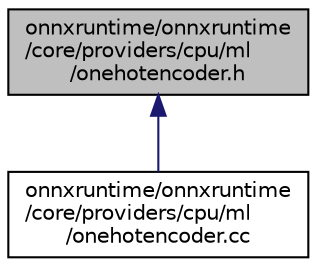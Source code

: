 digraph "onnxruntime/onnxruntime/core/providers/cpu/ml/onehotencoder.h"
{
  edge [fontname="Helvetica",fontsize="10",labelfontname="Helvetica",labelfontsize="10"];
  node [fontname="Helvetica",fontsize="10",shape=record];
  Node68 [label="onnxruntime/onnxruntime\l/core/providers/cpu/ml\l/onehotencoder.h",height=0.2,width=0.4,color="black", fillcolor="grey75", style="filled", fontcolor="black"];
  Node68 -> Node69 [dir="back",color="midnightblue",fontsize="10",style="solid",fontname="Helvetica"];
  Node69 [label="onnxruntime/onnxruntime\l/core/providers/cpu/ml\l/onehotencoder.cc",height=0.2,width=0.4,color="black", fillcolor="white", style="filled",URL="$onehotencoder_8cc.html"];
}
